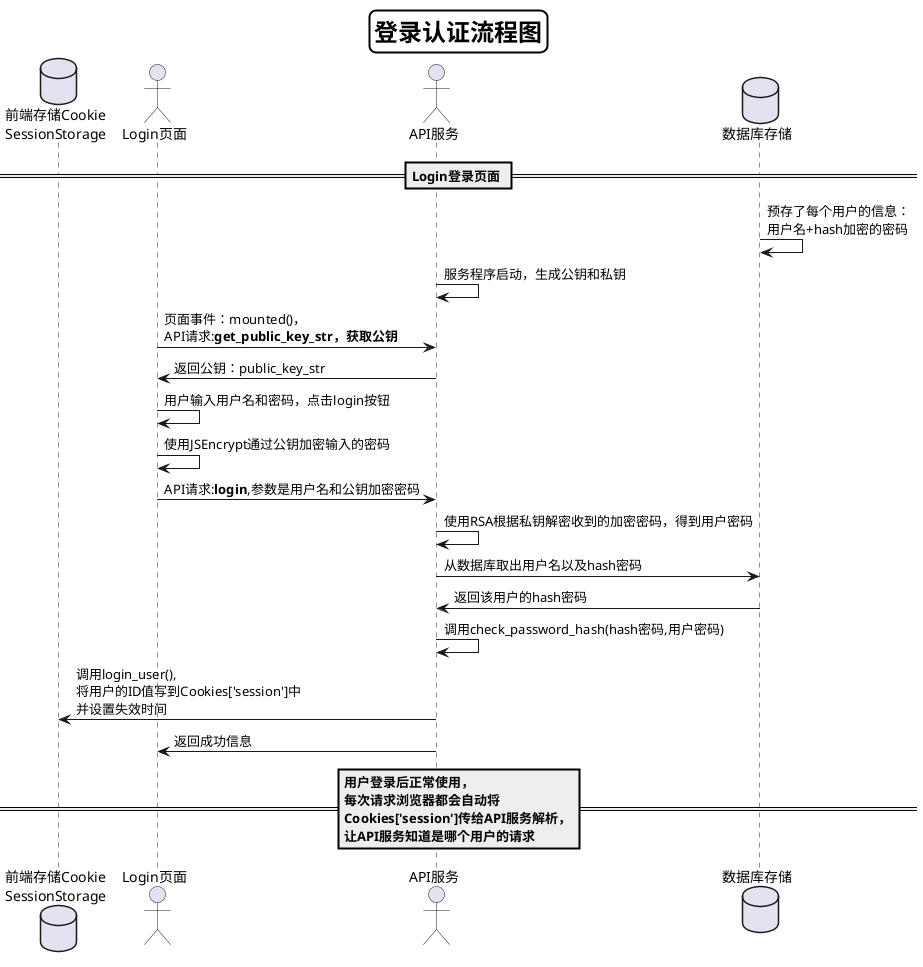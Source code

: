 @startuml
skinparam titleBorderRoundCorner 15
skinparam titleBorderThickness 2
skinparam titleBorderColor #Black
skinparam titleFontSize 24
Title 登录认证流程图

database "前端存储Cookie\nSessionStorage" as 前端存储
actor Login页面
actor API服务
database 数据库存储

== Login登录页面 ==
数据库存储->数据库存储:预存了每个用户的信息：\n用户名+hash加密的密码
API服务->API服务:服务程序启动，生成公钥和私钥
Login页面->API服务:页面事件：mounted()，\nAPI请求:<b>get_public_key_str<b>，获取公钥
API服务->Login页面:返回公钥：public_key_str
Login页面->Login页面:用户输入用户名和密码，点击login按钮
Login页面->Login页面:使用JSEncrypt通过公钥加密输入的密码
Login页面->API服务:API请求:<b>login</b>,参数是用户名和公钥加密密码
API服务->API服务:使用RSA根据私钥解密收到的加密密码，得到用户密码
API服务->数据库存储:从数据库取出用户名以及hash密码
数据库存储->API服务:返回该用户的hash密码
API服务->API服务:调用check_password_hash(hash密码,用户密码)
API服务->前端存储:调用login_user(),\n将用户的ID值写到Cookies['session']中\n并设置失效时间
API服务->Login页面:返回成功信息
== 用户登录后正常使用，\n每次请求浏览器都会自动将\nCookies['session']传给API服务解析，\n让API服务知道是哪个用户的请求==
@enduml